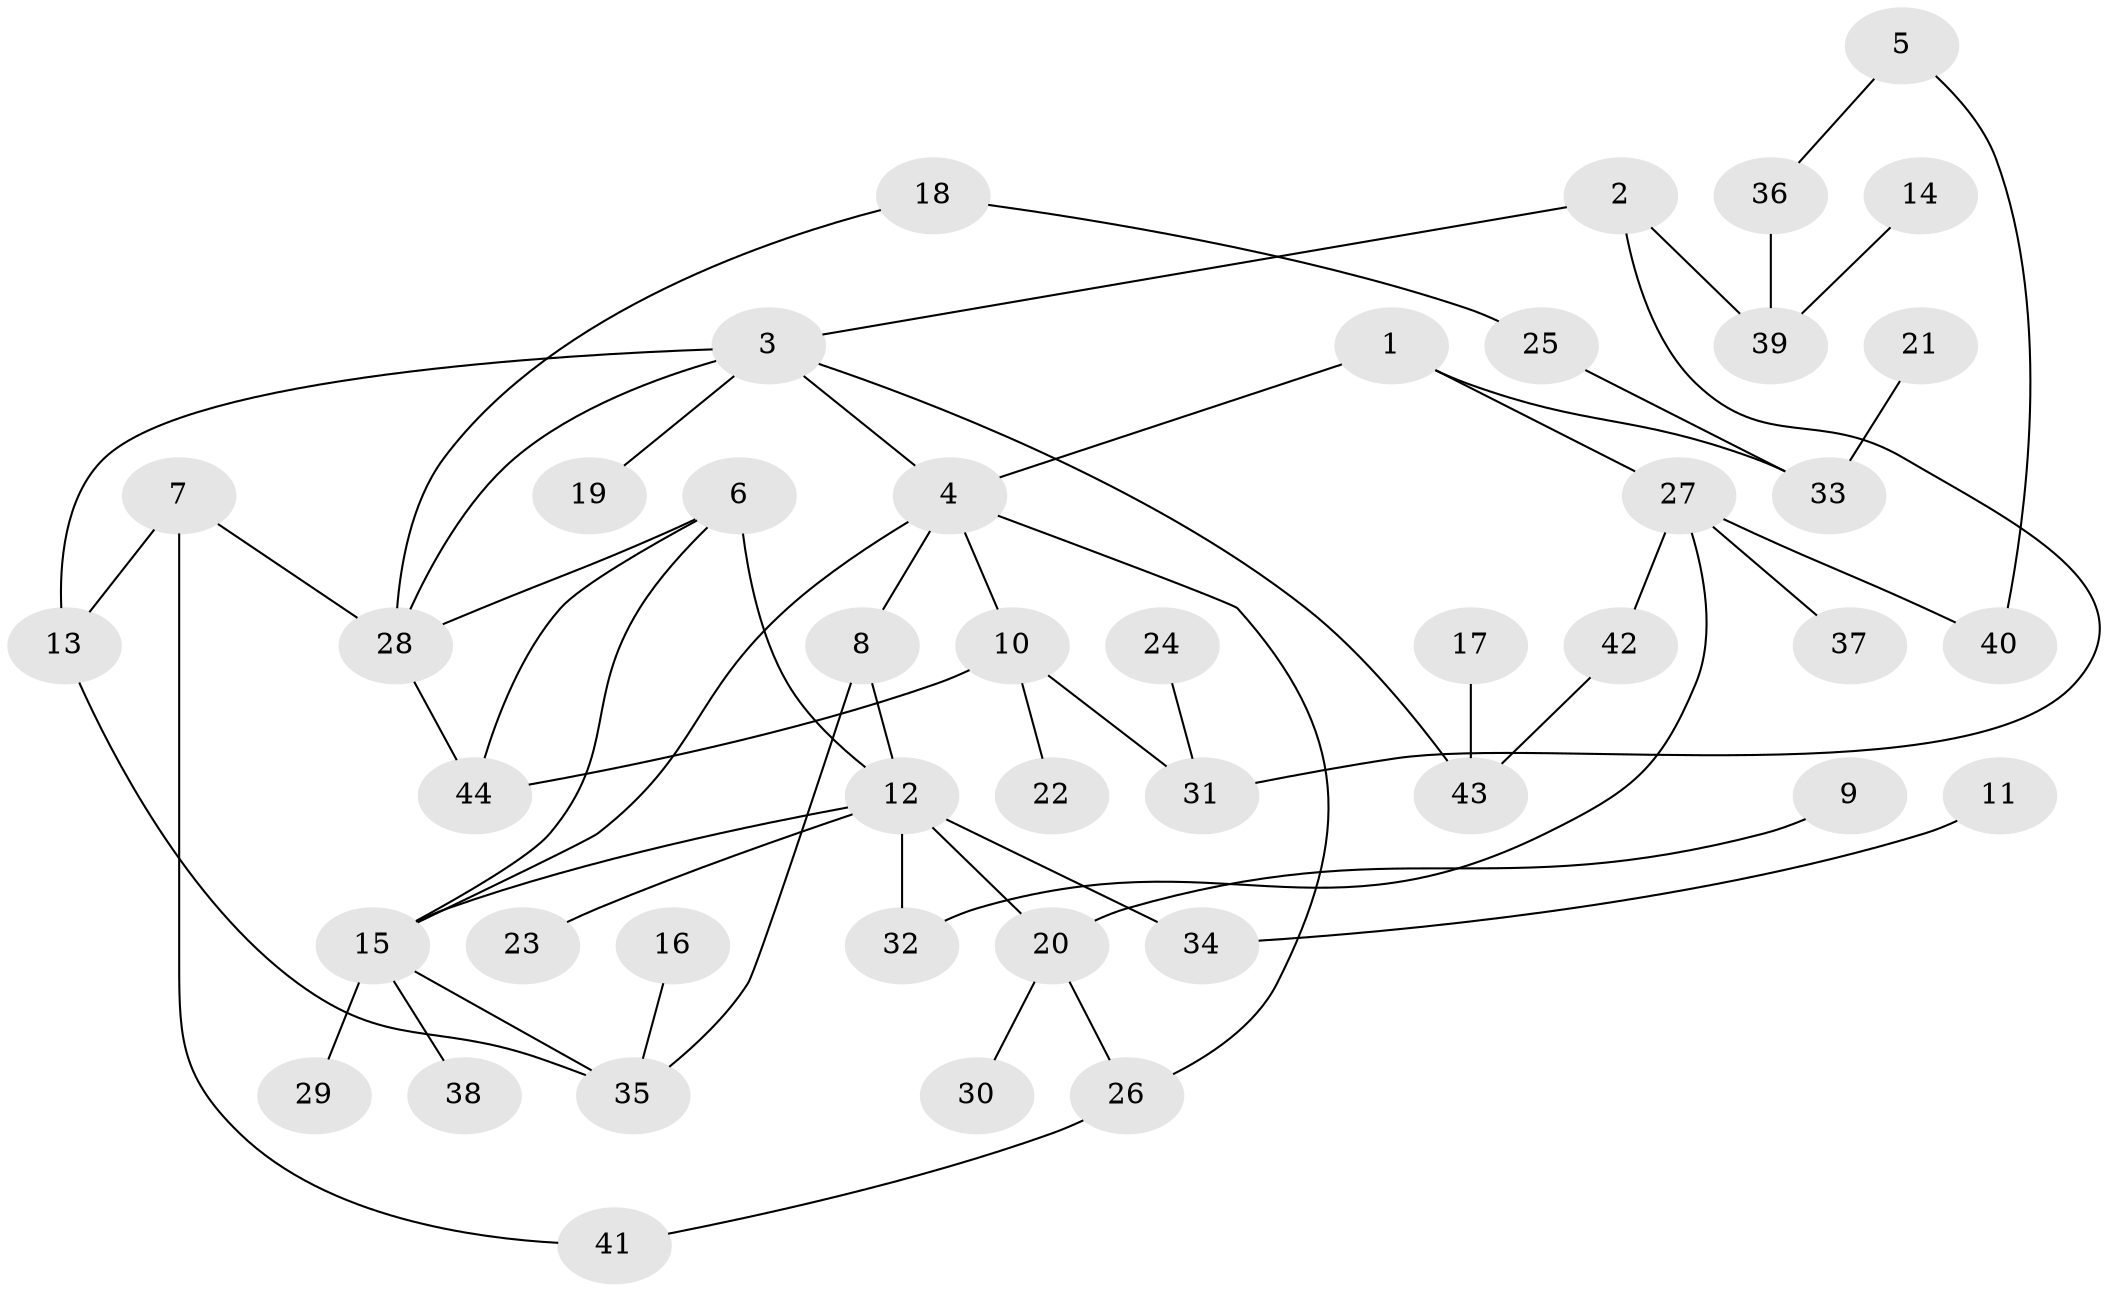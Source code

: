 // original degree distribution, {6: 0.01818181818181818, 3: 0.14545454545454545, 7: 0.01818181818181818, 8: 0.01818181818181818, 5: 0.01818181818181818, 1: 0.43636363636363634, 4: 0.10909090909090909, 2: 0.23636363636363636}
// Generated by graph-tools (version 1.1) at 2025/36/03/04/25 23:36:04]
// undirected, 44 vertices, 58 edges
graph export_dot {
  node [color=gray90,style=filled];
  1;
  2;
  3;
  4;
  5;
  6;
  7;
  8;
  9;
  10;
  11;
  12;
  13;
  14;
  15;
  16;
  17;
  18;
  19;
  20;
  21;
  22;
  23;
  24;
  25;
  26;
  27;
  28;
  29;
  30;
  31;
  32;
  33;
  34;
  35;
  36;
  37;
  38;
  39;
  40;
  41;
  42;
  43;
  44;
  1 -- 4 [weight=1.0];
  1 -- 27 [weight=1.0];
  1 -- 33 [weight=1.0];
  2 -- 3 [weight=1.0];
  2 -- 31 [weight=1.0];
  2 -- 39 [weight=1.0];
  3 -- 4 [weight=1.0];
  3 -- 13 [weight=1.0];
  3 -- 19 [weight=1.0];
  3 -- 28 [weight=1.0];
  3 -- 43 [weight=1.0];
  4 -- 8 [weight=1.0];
  4 -- 10 [weight=1.0];
  4 -- 15 [weight=1.0];
  4 -- 26 [weight=1.0];
  5 -- 36 [weight=1.0];
  5 -- 40 [weight=1.0];
  6 -- 12 [weight=1.0];
  6 -- 15 [weight=1.0];
  6 -- 28 [weight=1.0];
  6 -- 44 [weight=1.0];
  7 -- 13 [weight=1.0];
  7 -- 28 [weight=1.0];
  7 -- 41 [weight=1.0];
  8 -- 12 [weight=1.0];
  8 -- 35 [weight=1.0];
  9 -- 20 [weight=1.0];
  10 -- 22 [weight=1.0];
  10 -- 31 [weight=1.0];
  10 -- 44 [weight=1.0];
  11 -- 34 [weight=1.0];
  12 -- 15 [weight=1.0];
  12 -- 20 [weight=1.0];
  12 -- 23 [weight=1.0];
  12 -- 32 [weight=1.0];
  12 -- 34 [weight=1.0];
  13 -- 35 [weight=1.0];
  14 -- 39 [weight=1.0];
  15 -- 29 [weight=1.0];
  15 -- 35 [weight=1.0];
  15 -- 38 [weight=1.0];
  16 -- 35 [weight=1.0];
  17 -- 43 [weight=1.0];
  18 -- 25 [weight=1.0];
  18 -- 28 [weight=1.0];
  20 -- 26 [weight=1.0];
  20 -- 30 [weight=1.0];
  21 -- 33 [weight=1.0];
  24 -- 31 [weight=1.0];
  25 -- 33 [weight=1.0];
  26 -- 41 [weight=1.0];
  27 -- 32 [weight=1.0];
  27 -- 37 [weight=1.0];
  27 -- 40 [weight=1.0];
  27 -- 42 [weight=1.0];
  28 -- 44 [weight=1.0];
  36 -- 39 [weight=1.0];
  42 -- 43 [weight=1.0];
}

